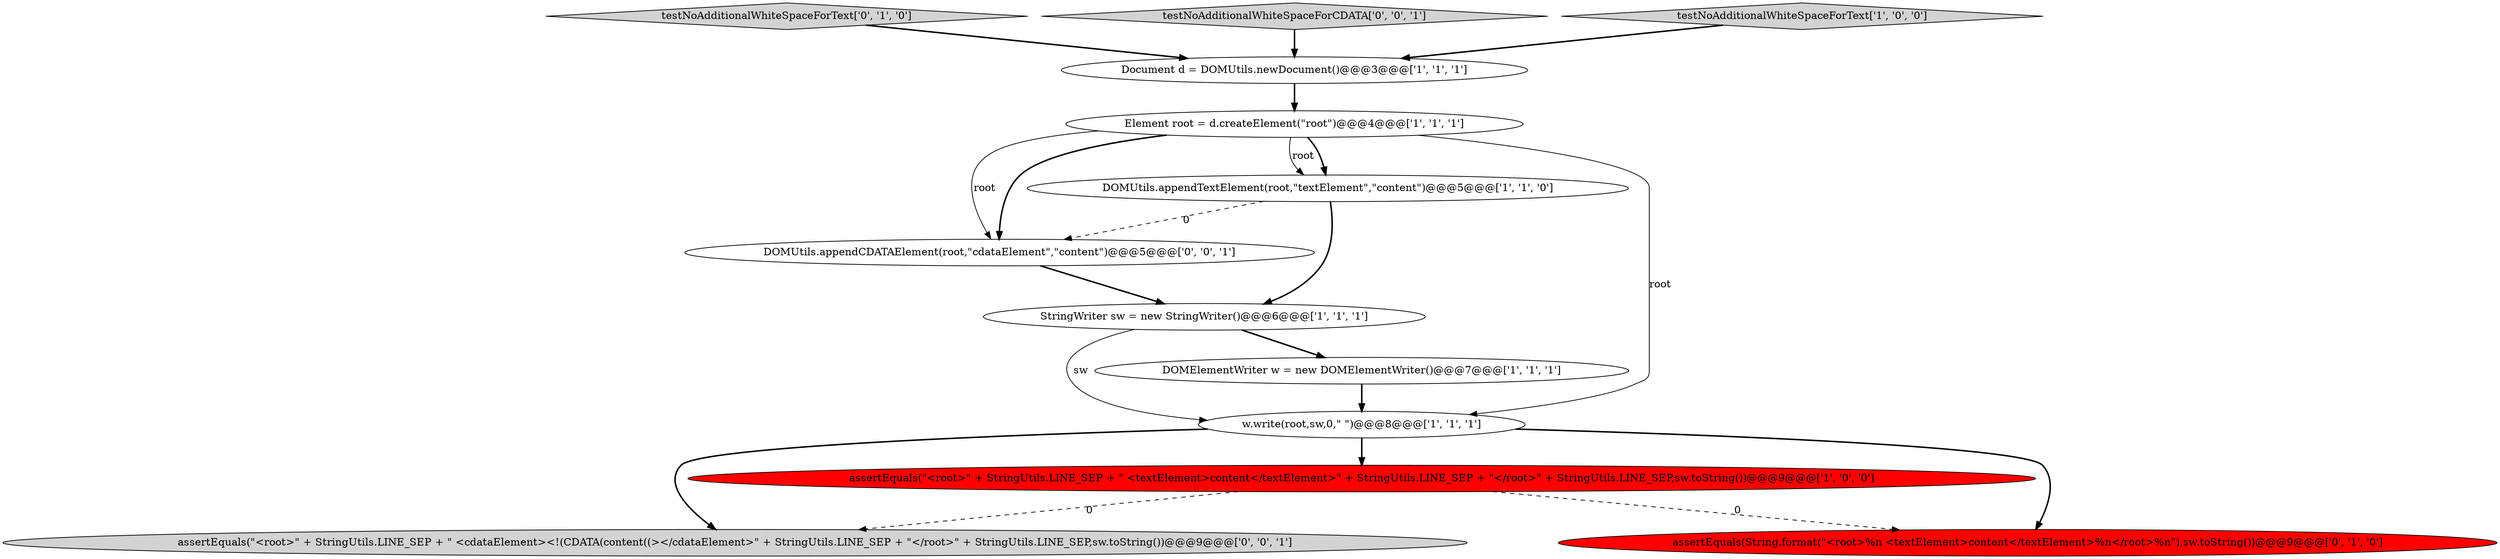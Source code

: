 digraph {
0 [style = filled, label = "DOMUtils.appendTextElement(root,\"textElement\",\"content\")@@@5@@@['1', '1', '0']", fillcolor = white, shape = ellipse image = "AAA0AAABBB1BBB"];
8 [style = filled, label = "testNoAdditionalWhiteSpaceForText['0', '1', '0']", fillcolor = lightgray, shape = diamond image = "AAA0AAABBB2BBB"];
3 [style = filled, label = "Document d = DOMUtils.newDocument()@@@3@@@['1', '1', '1']", fillcolor = white, shape = ellipse image = "AAA0AAABBB1BBB"];
6 [style = filled, label = "Element root = d.createElement(\"root\")@@@4@@@['1', '1', '1']", fillcolor = white, shape = ellipse image = "AAA0AAABBB1BBB"];
1 [style = filled, label = "assertEquals(\"<root>\" + StringUtils.LINE_SEP + \" <textElement>content</textElement>\" + StringUtils.LINE_SEP + \"</root>\" + StringUtils.LINE_SEP,sw.toString())@@@9@@@['1', '0', '0']", fillcolor = red, shape = ellipse image = "AAA1AAABBB1BBB"];
2 [style = filled, label = "StringWriter sw = new StringWriter()@@@6@@@['1', '1', '1']", fillcolor = white, shape = ellipse image = "AAA0AAABBB1BBB"];
12 [style = filled, label = "testNoAdditionalWhiteSpaceForCDATA['0', '0', '1']", fillcolor = lightgray, shape = diamond image = "AAA0AAABBB3BBB"];
10 [style = filled, label = "DOMUtils.appendCDATAElement(root,\"cdataElement\",\"content\")@@@5@@@['0', '0', '1']", fillcolor = white, shape = ellipse image = "AAA0AAABBB3BBB"];
11 [style = filled, label = "assertEquals(\"<root>\" + StringUtils.LINE_SEP + \" <cdataElement><!(CDATA(content((></cdataElement>\" + StringUtils.LINE_SEP + \"</root>\" + StringUtils.LINE_SEP,sw.toString())@@@9@@@['0', '0', '1']", fillcolor = lightgray, shape = ellipse image = "AAA0AAABBB3BBB"];
4 [style = filled, label = "DOMElementWriter w = new DOMElementWriter()@@@7@@@['1', '1', '1']", fillcolor = white, shape = ellipse image = "AAA0AAABBB1BBB"];
5 [style = filled, label = "w.write(root,sw,0,\" \")@@@8@@@['1', '1', '1']", fillcolor = white, shape = ellipse image = "AAA0AAABBB1BBB"];
9 [style = filled, label = "assertEquals(String.format(\"<root>%n <textElement>content</textElement>%n</root>%n\"),sw.toString())@@@9@@@['0', '1', '0']", fillcolor = red, shape = ellipse image = "AAA1AAABBB2BBB"];
7 [style = filled, label = "testNoAdditionalWhiteSpaceForText['1', '0', '0']", fillcolor = lightgray, shape = diamond image = "AAA0AAABBB1BBB"];
5->1 [style = bold, label=""];
3->6 [style = bold, label=""];
10->2 [style = bold, label=""];
5->11 [style = bold, label=""];
12->3 [style = bold, label=""];
6->0 [style = bold, label=""];
1->9 [style = dashed, label="0"];
0->10 [style = dashed, label="0"];
5->9 [style = bold, label=""];
6->10 [style = solid, label="root"];
2->4 [style = bold, label=""];
4->5 [style = bold, label=""];
6->5 [style = solid, label="root"];
2->5 [style = solid, label="sw"];
6->10 [style = bold, label=""];
7->3 [style = bold, label=""];
1->11 [style = dashed, label="0"];
0->2 [style = bold, label=""];
8->3 [style = bold, label=""];
6->0 [style = solid, label="root"];
}
